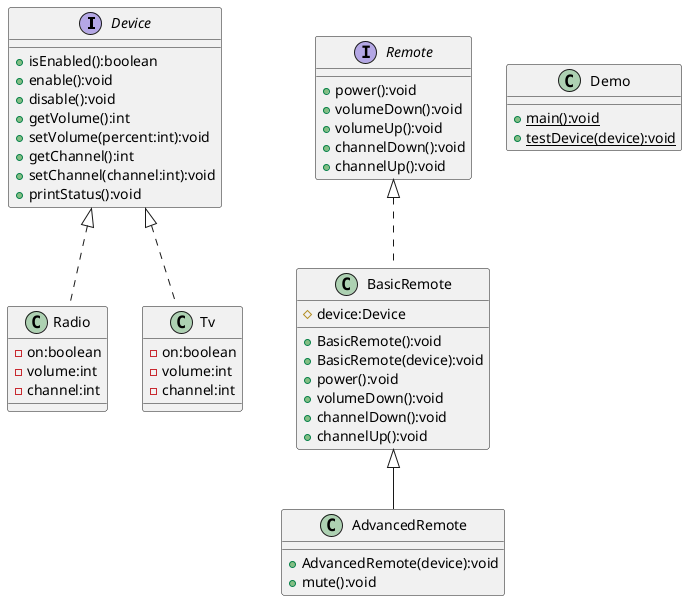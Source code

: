 @startuml
'https://plantuml.com/class-diagram

Interface Device{
    + isEnabled():boolean
    + enable():void
    + disable():void
    + getVolume():int
    + setVolume(percent:int):void
    + getChannel():int
    + setChannel(channel:int):void
    + printStatus():void
}

interface Remote{
    + power():void
    + volumeDown():void
    + volumeUp():void
    + channelDown():void
    + channelUp():void
}

class Radio{
    - on:boolean
    - volume:int
    - channel:int
}

class Tv{
    - on:boolean
    - volume:int
    - channel:int
}

class BasicRemote {
    # device:Device
    + BasicRemote():void
    + BasicRemote(device):void
    + power():void
    + volumeDown():void
    + channelDown():void
    + channelUp():void
}

class AdvancedRemote {
    + AdvancedRemote(device):void
    + mute():void
}

class Demo {
    {static} + main():void
    {static} + testDevice(device):void
}

class AdvancedRemote extends BasicRemote
class BasicRemote implements Remote
class Radio implements Device
class Tv implements Device
@enduml